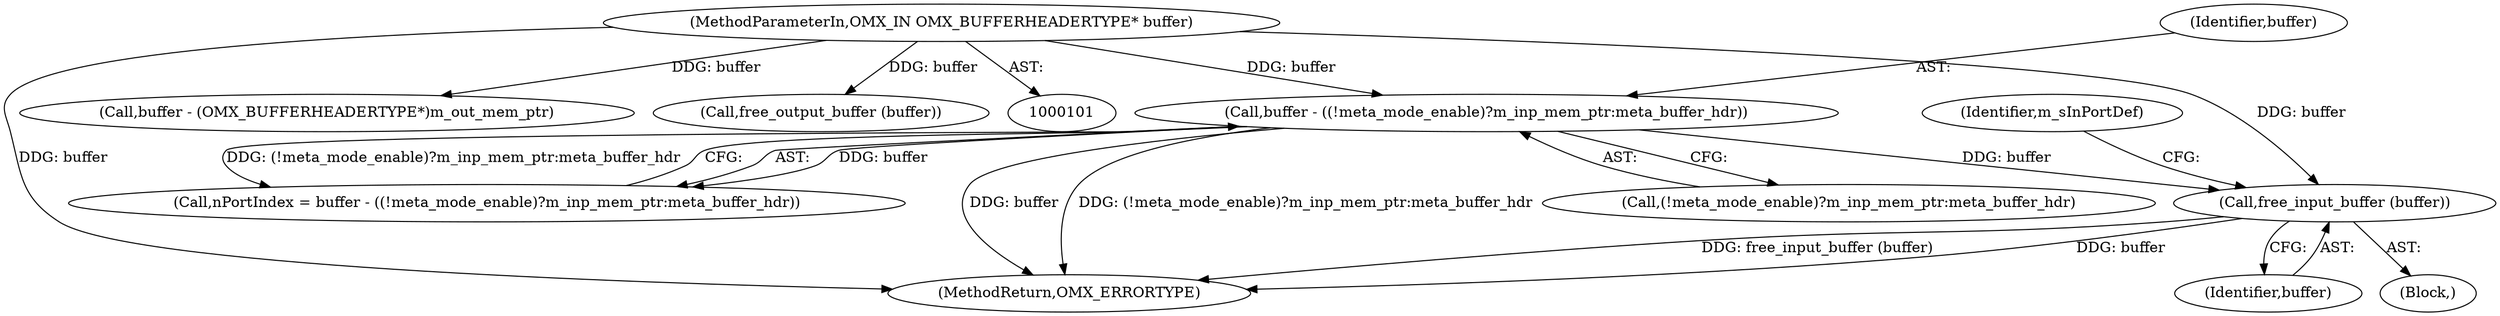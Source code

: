 digraph "0_Android_89913d7df36dbeb458ce165856bd6505a2ec647d@API" {
"1000214" [label="(Call,free_input_buffer (buffer))"];
"1000188" [label="(Call,buffer - ((!meta_mode_enable)?m_inp_mem_ptr:meta_buffer_hdr))"];
"1000104" [label="(MethodParameterIn,OMX_IN OMX_BUFFERHEADERTYPE* buffer)"];
"1000214" [label="(Call,free_input_buffer (buffer))"];
"1000288" [label="(Call,buffer - (OMX_BUFFERHEADERTYPE*)m_out_mem_ptr)"];
"1000422" [label="(MethodReturn,OMX_ERRORTYPE)"];
"1000104" [label="(MethodParameterIn,OMX_IN OMX_BUFFERHEADERTYPE* buffer)"];
"1000317" [label="(Call,free_output_buffer (buffer))"];
"1000218" [label="(Identifier,m_sInPortDef)"];
"1000190" [label="(Call,(!meta_mode_enable)?m_inp_mem_ptr:meta_buffer_hdr)"];
"1000209" [label="(Block,)"];
"1000189" [label="(Identifier,buffer)"];
"1000215" [label="(Identifier,buffer)"];
"1000188" [label="(Call,buffer - ((!meta_mode_enable)?m_inp_mem_ptr:meta_buffer_hdr))"];
"1000186" [label="(Call,nPortIndex = buffer - ((!meta_mode_enable)?m_inp_mem_ptr:meta_buffer_hdr))"];
"1000214" -> "1000209"  [label="AST: "];
"1000214" -> "1000215"  [label="CFG: "];
"1000215" -> "1000214"  [label="AST: "];
"1000218" -> "1000214"  [label="CFG: "];
"1000214" -> "1000422"  [label="DDG: free_input_buffer (buffer)"];
"1000214" -> "1000422"  [label="DDG: buffer"];
"1000188" -> "1000214"  [label="DDG: buffer"];
"1000104" -> "1000214"  [label="DDG: buffer"];
"1000188" -> "1000186"  [label="AST: "];
"1000188" -> "1000190"  [label="CFG: "];
"1000189" -> "1000188"  [label="AST: "];
"1000190" -> "1000188"  [label="AST: "];
"1000186" -> "1000188"  [label="CFG: "];
"1000188" -> "1000422"  [label="DDG: (!meta_mode_enable)?m_inp_mem_ptr:meta_buffer_hdr"];
"1000188" -> "1000422"  [label="DDG: buffer"];
"1000188" -> "1000186"  [label="DDG: buffer"];
"1000188" -> "1000186"  [label="DDG: (!meta_mode_enable)?m_inp_mem_ptr:meta_buffer_hdr"];
"1000104" -> "1000188"  [label="DDG: buffer"];
"1000104" -> "1000101"  [label="AST: "];
"1000104" -> "1000422"  [label="DDG: buffer"];
"1000104" -> "1000288"  [label="DDG: buffer"];
"1000104" -> "1000317"  [label="DDG: buffer"];
}
